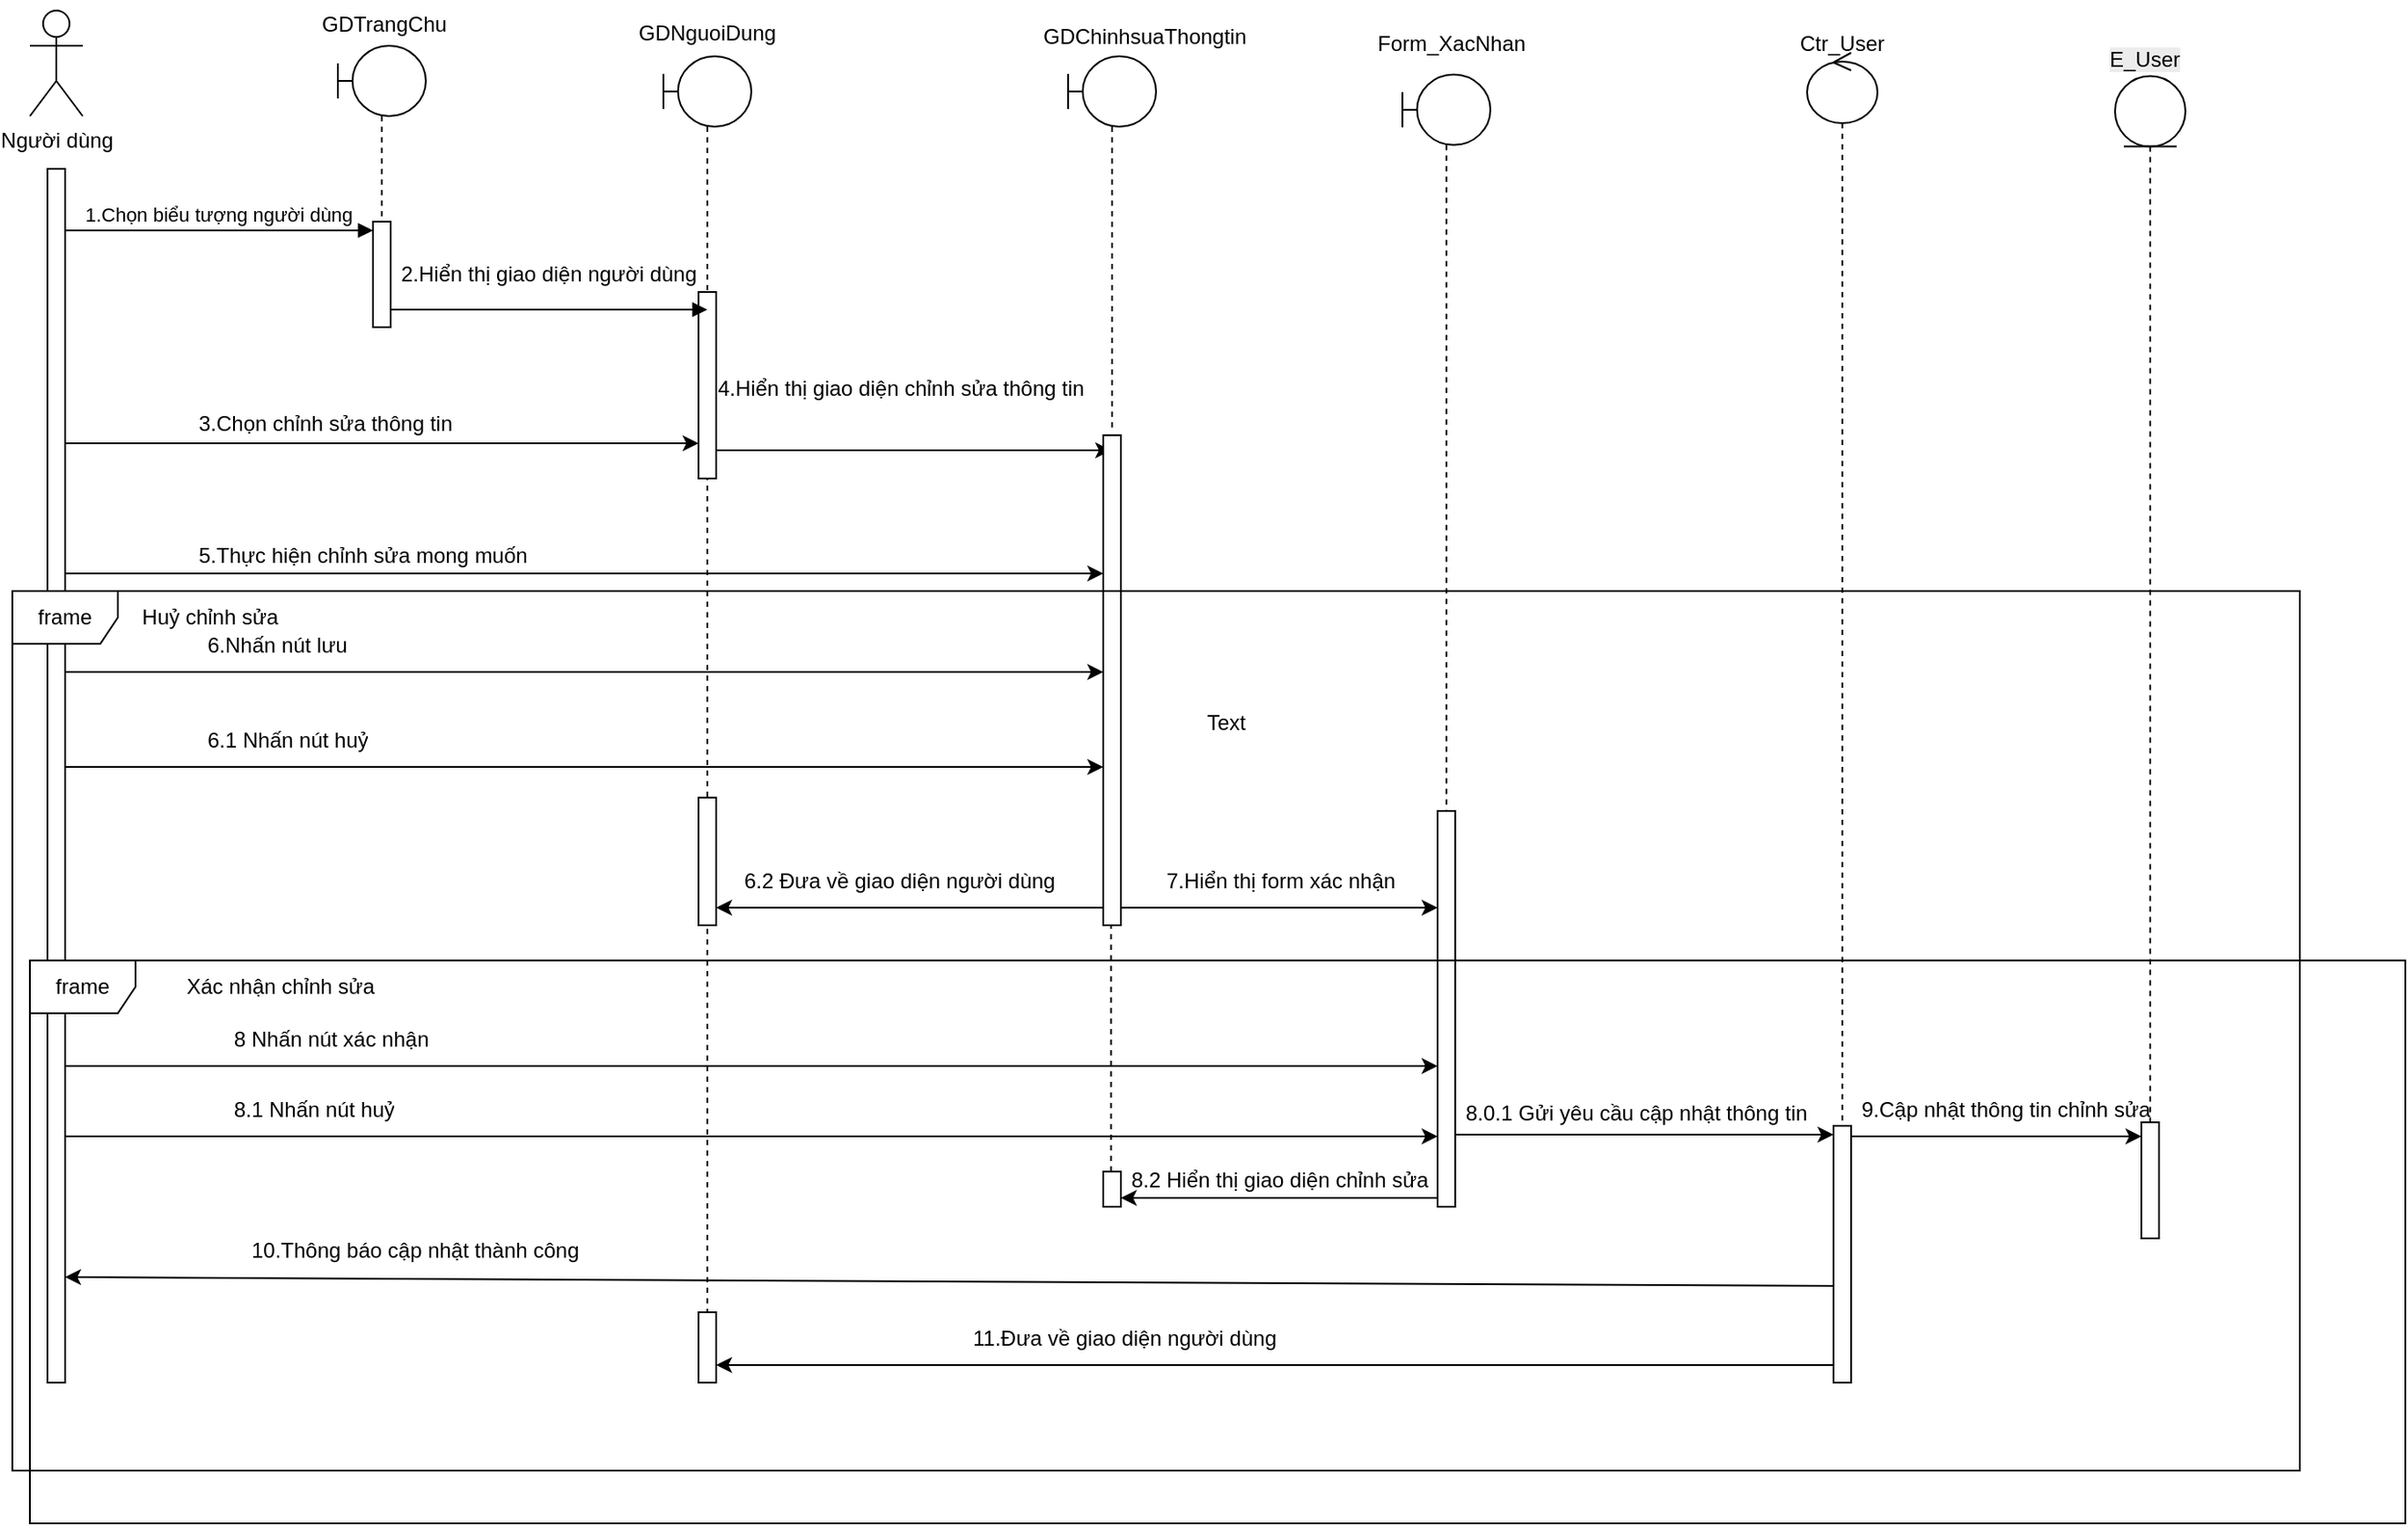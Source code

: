 <mxfile version="28.1.2">
  <diagram name="Page-1" id="2YBvvXClWsGukQMizWep">
    <mxGraphModel dx="1737" dy="1043" grid="1" gridSize="10" guides="1" tooltips="1" connect="1" arrows="1" fold="1" page="1" pageScale="1" pageWidth="850" pageHeight="1100" math="0" shadow="0">
      <root>
        <mxCell id="0" />
        <mxCell id="1" parent="0" />
        <mxCell id="1eH0fPws4KTW_NLaS6BD-11" value="Người dùng" style="shape=umlActor;verticalLabelPosition=bottom;verticalAlign=top;html=1;outlineConnect=0;" parent="1" vertex="1">
          <mxGeometry x="50" y="30" width="30" height="60" as="geometry" />
        </mxCell>
        <mxCell id="1eH0fPws4KTW_NLaS6BD-13" value="" style="html=1;points=[[0,0,0,0,5],[0,1,0,0,-5],[1,0,0,0,5],[1,1,0,0,-5]];perimeter=orthogonalPerimeter;outlineConnect=0;targetShapes=umlLifeline;portConstraint=eastwest;newEdgeStyle={&quot;curved&quot;:0,&quot;rounded&quot;:0};" parent="1" vertex="1">
          <mxGeometry x="60" y="120" width="10" height="690" as="geometry" />
        </mxCell>
        <mxCell id="1eH0fPws4KTW_NLaS6BD-15" value="GDTrangChu" style="text;strokeColor=none;fillColor=none;align=left;verticalAlign=top;spacingLeft=4;spacingRight=4;overflow=hidden;rotatable=0;points=[[0,0.5],[1,0.5]];portConstraint=eastwest;whiteSpace=wrap;html=1;" parent="1" vertex="1">
          <mxGeometry x="210" y="24" width="100" height="26" as="geometry" />
        </mxCell>
        <mxCell id="1eH0fPws4KTW_NLaS6BD-16" value="" style="shape=umlLifeline;perimeter=lifelinePerimeter;whiteSpace=wrap;html=1;container=1;dropTarget=0;collapsible=0;recursiveResize=0;outlineConnect=0;portConstraint=eastwest;newEdgeStyle={&quot;curved&quot;:0,&quot;rounded&quot;:0};participant=umlBoundary;" parent="1" vertex="1">
          <mxGeometry x="225" y="50" width="50" height="140" as="geometry" />
        </mxCell>
        <mxCell id="1eH0fPws4KTW_NLaS6BD-19" value="" style="html=1;points=[[0,0,0,0,5],[0,1,0,0,-5],[1,0,0,0,5],[1,1,0,0,-5]];perimeter=orthogonalPerimeter;outlineConnect=0;targetShapes=umlLifeline;portConstraint=eastwest;newEdgeStyle={&quot;curved&quot;:0,&quot;rounded&quot;:0};" parent="1" vertex="1">
          <mxGeometry x="245" y="150" width="10" height="60" as="geometry" />
        </mxCell>
        <mxCell id="1eH0fPws4KTW_NLaS6BD-20" value="1.Chọn biểu tượng người dùng" style="html=1;verticalAlign=bottom;startArrow=none;endArrow=block;startSize=8;curved=0;rounded=0;entryX=0;entryY=0;entryDx=0;entryDy=5;startFill=0;" parent="1" source="1eH0fPws4KTW_NLaS6BD-13" target="1eH0fPws4KTW_NLaS6BD-19" edge="1">
          <mxGeometry x="-0.005" relative="1" as="geometry">
            <mxPoint x="150" y="165" as="sourcePoint" />
            <mxPoint as="offset" />
          </mxGeometry>
        </mxCell>
        <mxCell id="1eH0fPws4KTW_NLaS6BD-55" value="" style="shape=umlLifeline;perimeter=lifelinePerimeter;whiteSpace=wrap;html=1;container=1;dropTarget=0;collapsible=0;recursiveResize=0;outlineConnect=0;portConstraint=eastwest;newEdgeStyle={&quot;curved&quot;:0,&quot;rounded&quot;:0};participant=umlBoundary;" parent="1" vertex="1">
          <mxGeometry x="410" y="56" width="50" height="714" as="geometry" />
        </mxCell>
        <mxCell id="1eH0fPws4KTW_NLaS6BD-56" value="" style="html=1;points=[[0,0,0,0,5],[0,1,0,0,-5],[1,0,0,0,5],[1,1,0,0,-5]];perimeter=orthogonalPerimeter;outlineConnect=0;targetShapes=umlLifeline;portConstraint=eastwest;newEdgeStyle={&quot;curved&quot;:0,&quot;rounded&quot;:0};" parent="1eH0fPws4KTW_NLaS6BD-55" vertex="1">
          <mxGeometry x="20" y="134" width="10" height="106" as="geometry" />
        </mxCell>
        <mxCell id="1eH0fPws4KTW_NLaS6BD-59" value="GDNguoiDung" style="text;strokeColor=none;fillColor=none;align=left;verticalAlign=top;spacingLeft=4;spacingRight=4;overflow=hidden;rotatable=0;points=[[0,0.5],[1,0.5]];portConstraint=eastwest;whiteSpace=wrap;html=1;" parent="1" vertex="1">
          <mxGeometry x="390" y="29.41" width="90" height="26" as="geometry" />
        </mxCell>
        <mxCell id="1eH0fPws4KTW_NLaS6BD-83" style="edgeStyle=orthogonalEdgeStyle;rounded=0;orthogonalLoop=1;jettySize=auto;html=1;exitX=0.5;exitY=1;exitDx=0;exitDy=0;" parent="1" edge="1">
          <mxGeometry relative="1" as="geometry">
            <mxPoint x="730" y="497.41" as="sourcePoint" />
            <mxPoint x="730" y="497.41" as="targetPoint" />
          </mxGeometry>
        </mxCell>
        <mxCell id="l1M9bcCjxFJwpTehe7LT-5" value="2.Hiển thị giao diện người dùng" style="text;strokeColor=none;fillColor=none;align=left;verticalAlign=middle;spacingLeft=4;spacingRight=4;overflow=hidden;points=[[0,0.5],[1,0.5]];portConstraint=eastwest;rotatable=0;whiteSpace=wrap;html=1;" vertex="1" parent="1">
          <mxGeometry x="255" y="165" width="180" height="30" as="geometry" />
        </mxCell>
        <mxCell id="l1M9bcCjxFJwpTehe7LT-7" value="" style="endArrow=classic;html=1;rounded=0;entryX=0;entryY=1;entryDx=0;entryDy=-5;entryPerimeter=0;" edge="1" parent="1">
          <mxGeometry width="50" height="50" relative="1" as="geometry">
            <mxPoint x="70" y="276" as="sourcePoint" />
            <mxPoint x="430" y="276" as="targetPoint" />
          </mxGeometry>
        </mxCell>
        <mxCell id="l1M9bcCjxFJwpTehe7LT-8" value="3.Chọn chỉnh sửa thông tin" style="text;strokeColor=none;fillColor=none;align=left;verticalAlign=middle;spacingLeft=4;spacingRight=4;overflow=hidden;points=[[0,0.5],[1,0.5]];portConstraint=eastwest;rotatable=0;whiteSpace=wrap;html=1;" vertex="1" parent="1">
          <mxGeometry x="140" y="250" width="170" height="30" as="geometry" />
        </mxCell>
        <mxCell id="l1M9bcCjxFJwpTehe7LT-14" value="GDChinhsuaThongtin" style="text;strokeColor=none;fillColor=none;align=left;verticalAlign=top;spacingLeft=4;spacingRight=4;overflow=hidden;rotatable=0;points=[[0,0.5],[1,0.5]];portConstraint=eastwest;whiteSpace=wrap;html=1;" vertex="1" parent="1">
          <mxGeometry x="620" y="31.41" width="130" height="26" as="geometry" />
        </mxCell>
        <mxCell id="l1M9bcCjxFJwpTehe7LT-21" value="Ctr_User" style="text;strokeColor=none;fillColor=none;align=left;verticalAlign=top;spacingLeft=4;spacingRight=4;overflow=hidden;rotatable=0;points=[[0,0.5],[1,0.5]];portConstraint=eastwest;whiteSpace=wrap;html=1;" vertex="1" parent="1">
          <mxGeometry x="1050" y="35.41" width="90" height="30" as="geometry" />
        </mxCell>
        <mxCell id="l1M9bcCjxFJwpTehe7LT-22" value="" style="html=1;points=[[0,0,0,0,5],[0,1,0,0,-5],[1,0,0,0,5],[1,1,0,0,-5]];perimeter=orthogonalPerimeter;outlineConnect=0;targetShapes=umlLifeline;portConstraint=eastwest;newEdgeStyle={&quot;curved&quot;:0,&quot;rounded&quot;:0};" vertex="1" parent="1">
          <mxGeometry x="1075" y="664" width="10" height="146" as="geometry" />
        </mxCell>
        <mxCell id="l1M9bcCjxFJwpTehe7LT-32" value="" style="html=1;verticalAlign=bottom;endArrow=block;curved=0;rounded=0;align=center;" edge="1" parent="1">
          <mxGeometry width="80" relative="1" as="geometry">
            <mxPoint x="255" y="200" as="sourcePoint" />
            <mxPoint x="435" y="200" as="targetPoint" />
          </mxGeometry>
        </mxCell>
        <mxCell id="l1M9bcCjxFJwpTehe7LT-109" value="" style="endArrow=classic;html=1;rounded=0;" edge="1" parent="1">
          <mxGeometry width="50" height="50" relative="1" as="geometry">
            <mxPoint x="440" y="280" as="sourcePoint" />
            <mxPoint x="664.5" y="280" as="targetPoint" />
          </mxGeometry>
        </mxCell>
        <mxCell id="l1M9bcCjxFJwpTehe7LT-111" value="4.Hiển thị giao diện chỉnh sửa thông tin" style="text;strokeColor=none;fillColor=none;align=left;verticalAlign=middle;spacingLeft=4;spacingRight=4;overflow=hidden;points=[[0,0.5],[1,0.5]];portConstraint=eastwest;rotatable=0;whiteSpace=wrap;html=1;" vertex="1" parent="1">
          <mxGeometry x="435" y="230" width="225" height="30" as="geometry" />
        </mxCell>
        <mxCell id="l1M9bcCjxFJwpTehe7LT-15" value="" style="html=1;points=[[0,0,0,0,5],[0,1,0,0,-5],[1,0,0,0,5],[1,1,0,0,-5]];perimeter=orthogonalPerimeter;outlineConnect=0;targetShapes=umlLifeline;portConstraint=eastwest;newEdgeStyle={&quot;curved&quot;:0,&quot;rounded&quot;:0};" vertex="1" parent="1">
          <mxGeometry x="660" y="271.41" width="10" height="278.59" as="geometry" />
        </mxCell>
        <mxCell id="l1M9bcCjxFJwpTehe7LT-112" value="" style="endArrow=classic;html=1;rounded=0;" edge="1" parent="1" target="l1M9bcCjxFJwpTehe7LT-15">
          <mxGeometry width="50" height="50" relative="1" as="geometry">
            <mxPoint x="70" y="350" as="sourcePoint" />
            <mxPoint x="430" y="350" as="targetPoint" />
          </mxGeometry>
        </mxCell>
        <mxCell id="l1M9bcCjxFJwpTehe7LT-113" value="5.Thực hiện chỉnh sửa mong muốn" style="text;strokeColor=none;fillColor=none;align=left;verticalAlign=middle;spacingLeft=4;spacingRight=4;overflow=hidden;points=[[0,0.5],[1,0.5]];portConstraint=eastwest;rotatable=0;whiteSpace=wrap;html=1;" vertex="1" parent="1">
          <mxGeometry x="140" y="325.41" width="220" height="30" as="geometry" />
        </mxCell>
        <mxCell id="l1M9bcCjxFJwpTehe7LT-114" value="" style="endArrow=classic;html=1;rounded=0;" edge="1" parent="1">
          <mxGeometry width="50" height="50" relative="1" as="geometry">
            <mxPoint x="70" y="406" as="sourcePoint" />
            <mxPoint x="660" y="406" as="targetPoint" />
          </mxGeometry>
        </mxCell>
        <mxCell id="l1M9bcCjxFJwpTehe7LT-115" value="6.Nhấn nút lưu" style="text;strokeColor=none;fillColor=none;align=left;verticalAlign=middle;spacingLeft=4;spacingRight=4;overflow=hidden;points=[[0,0.5],[1,0.5]];portConstraint=eastwest;rotatable=0;whiteSpace=wrap;html=1;" vertex="1" parent="1">
          <mxGeometry x="145" y="376" width="110" height="30" as="geometry" />
        </mxCell>
        <mxCell id="l1M9bcCjxFJwpTehe7LT-119" value="" style="shape=umlLifeline;perimeter=lifelinePerimeter;whiteSpace=wrap;html=1;container=1;dropTarget=0;collapsible=0;recursiveResize=0;outlineConnect=0;portConstraint=eastwest;newEdgeStyle={&quot;curved&quot;:0,&quot;rounded&quot;:0};participant=umlBoundary;" vertex="1" parent="1">
          <mxGeometry x="640" y="56" width="50" height="214" as="geometry" />
        </mxCell>
        <mxCell id="l1M9bcCjxFJwpTehe7LT-121" value="" style="shape=umlLifeline;perimeter=lifelinePerimeter;whiteSpace=wrap;html=1;container=1;dropTarget=0;collapsible=0;recursiveResize=0;outlineConnect=0;portConstraint=eastwest;newEdgeStyle={&quot;curved&quot;:0,&quot;rounded&quot;:0};participant=umlControl;" vertex="1" parent="1">
          <mxGeometry x="1060" y="54" width="40" height="610" as="geometry" />
        </mxCell>
        <mxCell id="l1M9bcCjxFJwpTehe7LT-122" value="" style="shape=umlLifeline;perimeter=lifelinePerimeter;whiteSpace=wrap;html=1;container=1;dropTarget=0;collapsible=0;recursiveResize=0;outlineConnect=0;portConstraint=eastwest;newEdgeStyle={&quot;curved&quot;:0,&quot;rounded&quot;:0};participant=umlEntity;" vertex="1" parent="1">
          <mxGeometry x="1235" y="67.3" width="40" height="605" as="geometry" />
        </mxCell>
        <mxCell id="l1M9bcCjxFJwpTehe7LT-123" value="&lt;span style=&quot;color: rgb(0, 0, 0); font-family: Helvetica; font-size: 12px; font-style: normal; font-variant-ligatures: normal; font-variant-caps: normal; font-weight: 400; letter-spacing: normal; orphans: 2; text-align: left; text-indent: 0px; text-transform: none; widows: 2; word-spacing: 0px; -webkit-text-stroke-width: 0px; white-space: normal; background-color: rgb(236, 236, 236); text-decoration-thickness: initial; text-decoration-style: initial; text-decoration-color: initial; display: inline !important; float: none;&quot;&gt;E_User&lt;/span&gt;" style="text;whiteSpace=wrap;html=1;" vertex="1" parent="1">
          <mxGeometry x="1230" y="43.71" width="50" height="20" as="geometry" />
        </mxCell>
        <mxCell id="l1M9bcCjxFJwpTehe7LT-124" value="" style="endArrow=none;html=1;rounded=0;startArrow=classic;startFill=1;endFill=0;" edge="1" parent="1">
          <mxGeometry width="50" height="50" relative="1" as="geometry">
            <mxPoint x="660" y="460" as="sourcePoint" />
            <mxPoint x="70" y="460" as="targetPoint" />
          </mxGeometry>
        </mxCell>
        <mxCell id="l1M9bcCjxFJwpTehe7LT-126" value="6.1 Nhấn nút huỷ" style="text;strokeColor=none;fillColor=none;align=left;verticalAlign=middle;spacingLeft=4;spacingRight=4;overflow=hidden;points=[[0,0.5],[1,0.5]];portConstraint=eastwest;rotatable=0;whiteSpace=wrap;html=1;" vertex="1" parent="1">
          <mxGeometry x="145" y="430" width="110" height="30" as="geometry" />
        </mxCell>
        <mxCell id="l1M9bcCjxFJwpTehe7LT-128" value="" style="html=1;points=[[0,0,0,0,5],[0,1,0,0,-5],[1,0,0,0,5],[1,1,0,0,-5]];perimeter=orthogonalPerimeter;outlineConnect=0;targetShapes=umlLifeline;portConstraint=eastwest;newEdgeStyle={&quot;curved&quot;:0,&quot;rounded&quot;:0};" vertex="1" parent="1">
          <mxGeometry x="430" y="477.41" width="10" height="72.59" as="geometry" />
        </mxCell>
        <mxCell id="l1M9bcCjxFJwpTehe7LT-130" value="" style="endArrow=none;html=1;rounded=0;endFill=0;startArrow=classic;startFill=1;" edge="1" parent="1">
          <mxGeometry width="50" height="50" relative="1" as="geometry">
            <mxPoint x="440" y="540" as="sourcePoint" />
            <mxPoint x="660" y="540" as="targetPoint" />
          </mxGeometry>
        </mxCell>
        <mxCell id="l1M9bcCjxFJwpTehe7LT-131" value="6.2 Đưa về giao diện người dùng" style="text;strokeColor=none;fillColor=none;align=left;verticalAlign=middle;spacingLeft=4;spacingRight=4;overflow=hidden;points=[[0,0.5],[1,0.5]];portConstraint=eastwest;rotatable=0;whiteSpace=wrap;html=1;" vertex="1" parent="1">
          <mxGeometry x="450" y="510" width="190" height="30" as="geometry" />
        </mxCell>
        <mxCell id="l1M9bcCjxFJwpTehe7LT-132" value="" style="shape=umlLifeline;perimeter=lifelinePerimeter;whiteSpace=wrap;html=1;container=1;dropTarget=0;collapsible=0;recursiveResize=0;outlineConnect=0;portConstraint=eastwest;newEdgeStyle={&quot;curved&quot;:0,&quot;rounded&quot;:0};participant=umlBoundary;" vertex="1" parent="1">
          <mxGeometry x="830" y="66.41" width="50" height="418.59" as="geometry" />
        </mxCell>
        <mxCell id="l1M9bcCjxFJwpTehe7LT-133" value="Form_XacNhan" style="text;strokeColor=none;fillColor=none;align=left;verticalAlign=top;spacingLeft=4;spacingRight=4;overflow=hidden;rotatable=0;points=[[0,0.5],[1,0.5]];portConstraint=eastwest;whiteSpace=wrap;html=1;" vertex="1" parent="1">
          <mxGeometry x="810" y="35.41" width="100" height="24" as="geometry" />
        </mxCell>
        <mxCell id="l1M9bcCjxFJwpTehe7LT-134" value="" style="endArrow=classic;html=1;rounded=0;exitX=1;exitY=1;exitDx=0;exitDy=-5;exitPerimeter=0;" edge="1" parent="1">
          <mxGeometry width="50" height="50" relative="1" as="geometry">
            <mxPoint x="670" y="540.0" as="sourcePoint" />
            <mxPoint x="850" y="540.0" as="targetPoint" />
          </mxGeometry>
        </mxCell>
        <mxCell id="l1M9bcCjxFJwpTehe7LT-135" value="" style="html=1;points=[[0,0,0,0,5],[0,1,0,0,-5],[1,0,0,0,5],[1,1,0,0,-5]];perimeter=orthogonalPerimeter;outlineConnect=0;targetShapes=umlLifeline;portConstraint=eastwest;newEdgeStyle={&quot;curved&quot;:0,&quot;rounded&quot;:0};" vertex="1" parent="1">
          <mxGeometry x="850" y="485" width="10" height="225" as="geometry" />
        </mxCell>
        <mxCell id="l1M9bcCjxFJwpTehe7LT-136" value="7.Hiển thị form xác nhận&amp;nbsp;" style="text;strokeColor=none;fillColor=none;align=left;verticalAlign=middle;spacingLeft=4;spacingRight=4;overflow=hidden;points=[[0,0.5],[1,0.5]];portConstraint=eastwest;rotatable=0;whiteSpace=wrap;html=1;" vertex="1" parent="1">
          <mxGeometry x="690" y="510" width="190" height="30" as="geometry" />
        </mxCell>
        <mxCell id="l1M9bcCjxFJwpTehe7LT-137" value="" style="endArrow=none;html=1;rounded=0;startArrow=classic;startFill=1;endFill=0;" edge="1" parent="1" source="l1M9bcCjxFJwpTehe7LT-135">
          <mxGeometry width="50" height="50" relative="1" as="geometry">
            <mxPoint x="660" y="630" as="sourcePoint" />
            <mxPoint x="70" y="630" as="targetPoint" />
          </mxGeometry>
        </mxCell>
        <mxCell id="l1M9bcCjxFJwpTehe7LT-138" value="8 Nhấn nút xác nhận" style="text;strokeColor=none;fillColor=none;align=left;verticalAlign=middle;spacingLeft=4;spacingRight=4;overflow=hidden;points=[[0,0.5],[1,0.5]];portConstraint=eastwest;rotatable=0;whiteSpace=wrap;html=1;" vertex="1" parent="1">
          <mxGeometry x="160" y="600" width="140" height="30" as="geometry" />
        </mxCell>
        <mxCell id="l1M9bcCjxFJwpTehe7LT-140" value="8.2 Hiển thị giao diện chỉnh sửa" style="text;strokeColor=none;fillColor=none;align=left;verticalAlign=middle;spacingLeft=4;spacingRight=4;overflow=hidden;points=[[0,0.5],[1,0.5]];portConstraint=eastwest;rotatable=0;whiteSpace=wrap;html=1;" vertex="1" parent="1">
          <mxGeometry x="670" y="680" width="190" height="30" as="geometry" />
        </mxCell>
        <mxCell id="l1M9bcCjxFJwpTehe7LT-141" value="" style="endArrow=none;dashed=1;html=1;rounded=0;" edge="1" parent="1" source="l1M9bcCjxFJwpTehe7LT-143">
          <mxGeometry width="50" height="50" relative="1" as="geometry">
            <mxPoint x="664" y="680" as="sourcePoint" />
            <mxPoint x="664.41" y="550" as="targetPoint" />
          </mxGeometry>
        </mxCell>
        <mxCell id="l1M9bcCjxFJwpTehe7LT-142" value="" style="endArrow=classic;html=1;rounded=0;exitX=0;exitY=1;exitDx=0;exitDy=-5;exitPerimeter=0;" edge="1" parent="1" source="l1M9bcCjxFJwpTehe7LT-135" target="l1M9bcCjxFJwpTehe7LT-143">
          <mxGeometry width="50" height="50" relative="1" as="geometry">
            <mxPoint x="910" y="650" as="sourcePoint" />
            <mxPoint x="1160" y="630" as="targetPoint" />
          </mxGeometry>
        </mxCell>
        <mxCell id="l1M9bcCjxFJwpTehe7LT-143" value="" style="html=1;points=[[0,0,0,0,5],[0,1,0,0,-5],[1,0,0,0,5],[1,1,0,0,-5]];perimeter=orthogonalPerimeter;outlineConnect=0;targetShapes=umlLifeline;portConstraint=eastwest;newEdgeStyle={&quot;curved&quot;:0,&quot;rounded&quot;:0};" vertex="1" parent="1">
          <mxGeometry x="660" y="690" width="10" height="20" as="geometry" />
        </mxCell>
        <mxCell id="l1M9bcCjxFJwpTehe7LT-144" value="" style="endArrow=none;html=1;rounded=0;startArrow=classic;startFill=1;endFill=0;" edge="1" parent="1">
          <mxGeometry width="50" height="50" relative="1" as="geometry">
            <mxPoint x="850" y="670" as="sourcePoint" />
            <mxPoint x="70" y="670" as="targetPoint" />
          </mxGeometry>
        </mxCell>
        <mxCell id="l1M9bcCjxFJwpTehe7LT-145" value="8.1 Nhấn nút huỷ" style="text;strokeColor=none;fillColor=none;align=left;verticalAlign=middle;spacingLeft=4;spacingRight=4;overflow=hidden;points=[[0,0.5],[1,0.5]];portConstraint=eastwest;rotatable=0;whiteSpace=wrap;html=1;" vertex="1" parent="1">
          <mxGeometry x="160" y="640" width="140" height="30" as="geometry" />
        </mxCell>
        <mxCell id="l1M9bcCjxFJwpTehe7LT-146" value="" style="endArrow=classic;html=1;rounded=0;entryX=0;entryY=0;entryDx=0;entryDy=5;entryPerimeter=0;" edge="1" parent="1" source="l1M9bcCjxFJwpTehe7LT-135" target="l1M9bcCjxFJwpTehe7LT-22">
          <mxGeometry width="50" height="50" relative="1" as="geometry">
            <mxPoint x="930" y="680" as="sourcePoint" />
            <mxPoint x="770" y="380" as="targetPoint" />
          </mxGeometry>
        </mxCell>
        <mxCell id="l1M9bcCjxFJwpTehe7LT-147" value="8.0.1 Gửi yêu cầu cập nhật thông tin" style="text;strokeColor=none;fillColor=none;align=left;verticalAlign=middle;spacingLeft=4;spacingRight=4;overflow=hidden;points=[[0,0.5],[1,0.5]];portConstraint=eastwest;rotatable=0;whiteSpace=wrap;html=1;" vertex="1" parent="1">
          <mxGeometry x="860" y="642.3" width="215" height="30" as="geometry" />
        </mxCell>
        <mxCell id="l1M9bcCjxFJwpTehe7LT-148" value="" style="html=1;points=[[0,0,0,0,5],[0,1,0,0,-5],[1,0,0,0,5],[1,1,0,0,-5]];perimeter=orthogonalPerimeter;outlineConnect=0;targetShapes=umlLifeline;portConstraint=eastwest;newEdgeStyle={&quot;curved&quot;:0,&quot;rounded&quot;:0};" vertex="1" parent="1">
          <mxGeometry x="1250" y="662" width="10" height="66" as="geometry" />
        </mxCell>
        <mxCell id="l1M9bcCjxFJwpTehe7LT-149" value="" style="endArrow=classic;html=1;rounded=0;" edge="1" parent="1">
          <mxGeometry width="50" height="50" relative="1" as="geometry">
            <mxPoint x="1085" y="670" as="sourcePoint" />
            <mxPoint x="1250" y="670" as="targetPoint" />
          </mxGeometry>
        </mxCell>
        <mxCell id="l1M9bcCjxFJwpTehe7LT-150" value="9.Cập nhật thông tin chỉnh sửa" style="text;strokeColor=none;fillColor=none;align=left;verticalAlign=middle;spacingLeft=4;spacingRight=4;overflow=hidden;points=[[0,0.5],[1,0.5]];portConstraint=eastwest;rotatable=0;whiteSpace=wrap;html=1;" vertex="1" parent="1">
          <mxGeometry x="1085" y="640" width="175" height="30" as="geometry" />
        </mxCell>
        <mxCell id="l1M9bcCjxFJwpTehe7LT-151" value="" style="endArrow=classic;html=1;rounded=0;exitX=0;exitY=1;exitDx=0;exitDy=-5;exitPerimeter=0;" edge="1" parent="1">
          <mxGeometry width="50" height="50" relative="1" as="geometry">
            <mxPoint x="1075" y="755" as="sourcePoint" />
            <mxPoint x="70" y="750" as="targetPoint" />
          </mxGeometry>
        </mxCell>
        <mxCell id="l1M9bcCjxFJwpTehe7LT-152" value="10.Thông báo cập nhật thành công" style="text;strokeColor=none;fillColor=none;align=left;verticalAlign=middle;spacingLeft=4;spacingRight=4;overflow=hidden;points=[[0,0.5],[1,0.5]];portConstraint=eastwest;rotatable=0;whiteSpace=wrap;html=1;" vertex="1" parent="1">
          <mxGeometry x="170" y="720" width="220" height="30" as="geometry" />
        </mxCell>
        <mxCell id="l1M9bcCjxFJwpTehe7LT-153" value="" style="endArrow=classic;html=1;rounded=0;exitX=0;exitY=1;exitDx=0;exitDy=-5;exitPerimeter=0;" edge="1" parent="1" target="l1M9bcCjxFJwpTehe7LT-154">
          <mxGeometry width="50" height="50" relative="1" as="geometry">
            <mxPoint x="1075" y="800" as="sourcePoint" />
            <mxPoint x="70" y="795" as="targetPoint" />
          </mxGeometry>
        </mxCell>
        <mxCell id="l1M9bcCjxFJwpTehe7LT-154" value="" style="html=1;points=[[0,0,0,0,5],[0,1,0,0,-5],[1,0,0,0,5],[1,1,0,0,-5]];perimeter=orthogonalPerimeter;outlineConnect=0;targetShapes=umlLifeline;portConstraint=eastwest;newEdgeStyle={&quot;curved&quot;:0,&quot;rounded&quot;:0};" vertex="1" parent="1">
          <mxGeometry x="430" y="770" width="10" height="40" as="geometry" />
        </mxCell>
        <mxCell id="l1M9bcCjxFJwpTehe7LT-155" value="11.Đưa về giao diện người dùng" style="text;strokeColor=none;fillColor=none;align=left;verticalAlign=middle;spacingLeft=4;spacingRight=4;overflow=hidden;points=[[0,0.5],[1,0.5]];portConstraint=eastwest;rotatable=0;whiteSpace=wrap;html=1;" vertex="1" parent="1">
          <mxGeometry x="580" y="770" width="220" height="30" as="geometry" />
        </mxCell>
        <mxCell id="l1M9bcCjxFJwpTehe7LT-156" value="frame" style="shape=umlFrame;whiteSpace=wrap;html=1;pointerEvents=0;" vertex="1" parent="1">
          <mxGeometry x="40" y="360" width="1300" height="500" as="geometry" />
        </mxCell>
        <mxCell id="l1M9bcCjxFJwpTehe7LT-158" value="Text" style="text;html=1;align=center;verticalAlign=middle;whiteSpace=wrap;rounded=0;" vertex="1" parent="1">
          <mxGeometry x="700" y="420" width="60" height="30" as="geometry" />
        </mxCell>
        <mxCell id="l1M9bcCjxFJwpTehe7LT-160" value="frame" style="shape=umlFrame;whiteSpace=wrap;html=1;pointerEvents=0;" vertex="1" parent="1">
          <mxGeometry x="50" y="570" width="1350" height="320" as="geometry" />
        </mxCell>
        <mxCell id="l1M9bcCjxFJwpTehe7LT-161" value="Xác nhận chỉnh sửa" style="text;html=1;align=center;verticalAlign=middle;whiteSpace=wrap;rounded=0;" vertex="1" parent="1">
          <mxGeometry x="110" y="570" width="165" height="30" as="geometry" />
        </mxCell>
        <mxCell id="l1M9bcCjxFJwpTehe7LT-163" value="Huỷ chỉnh sửa" style="text;html=1;align=center;verticalAlign=middle;whiteSpace=wrap;rounded=0;" vertex="1" parent="1">
          <mxGeometry x="70" y="360" width="165" height="30" as="geometry" />
        </mxCell>
      </root>
    </mxGraphModel>
  </diagram>
</mxfile>
